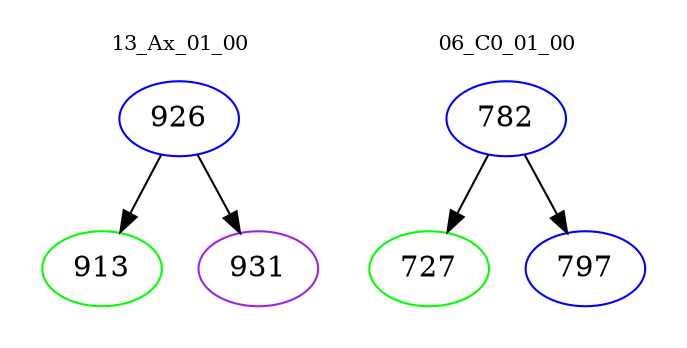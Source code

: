 digraph{
subgraph cluster_0 {
color = white
label = "13_Ax_01_00";
fontsize=10;
T0_926 [label="926", color="blue"]
T0_926 -> T0_913 [color="black"]
T0_913 [label="913", color="green"]
T0_926 -> T0_931 [color="black"]
T0_931 [label="931", color="purple"]
}
subgraph cluster_1 {
color = white
label = "06_C0_01_00";
fontsize=10;
T1_782 [label="782", color="blue"]
T1_782 -> T1_727 [color="black"]
T1_727 [label="727", color="green"]
T1_782 -> T1_797 [color="black"]
T1_797 [label="797", color="blue"]
}
}
